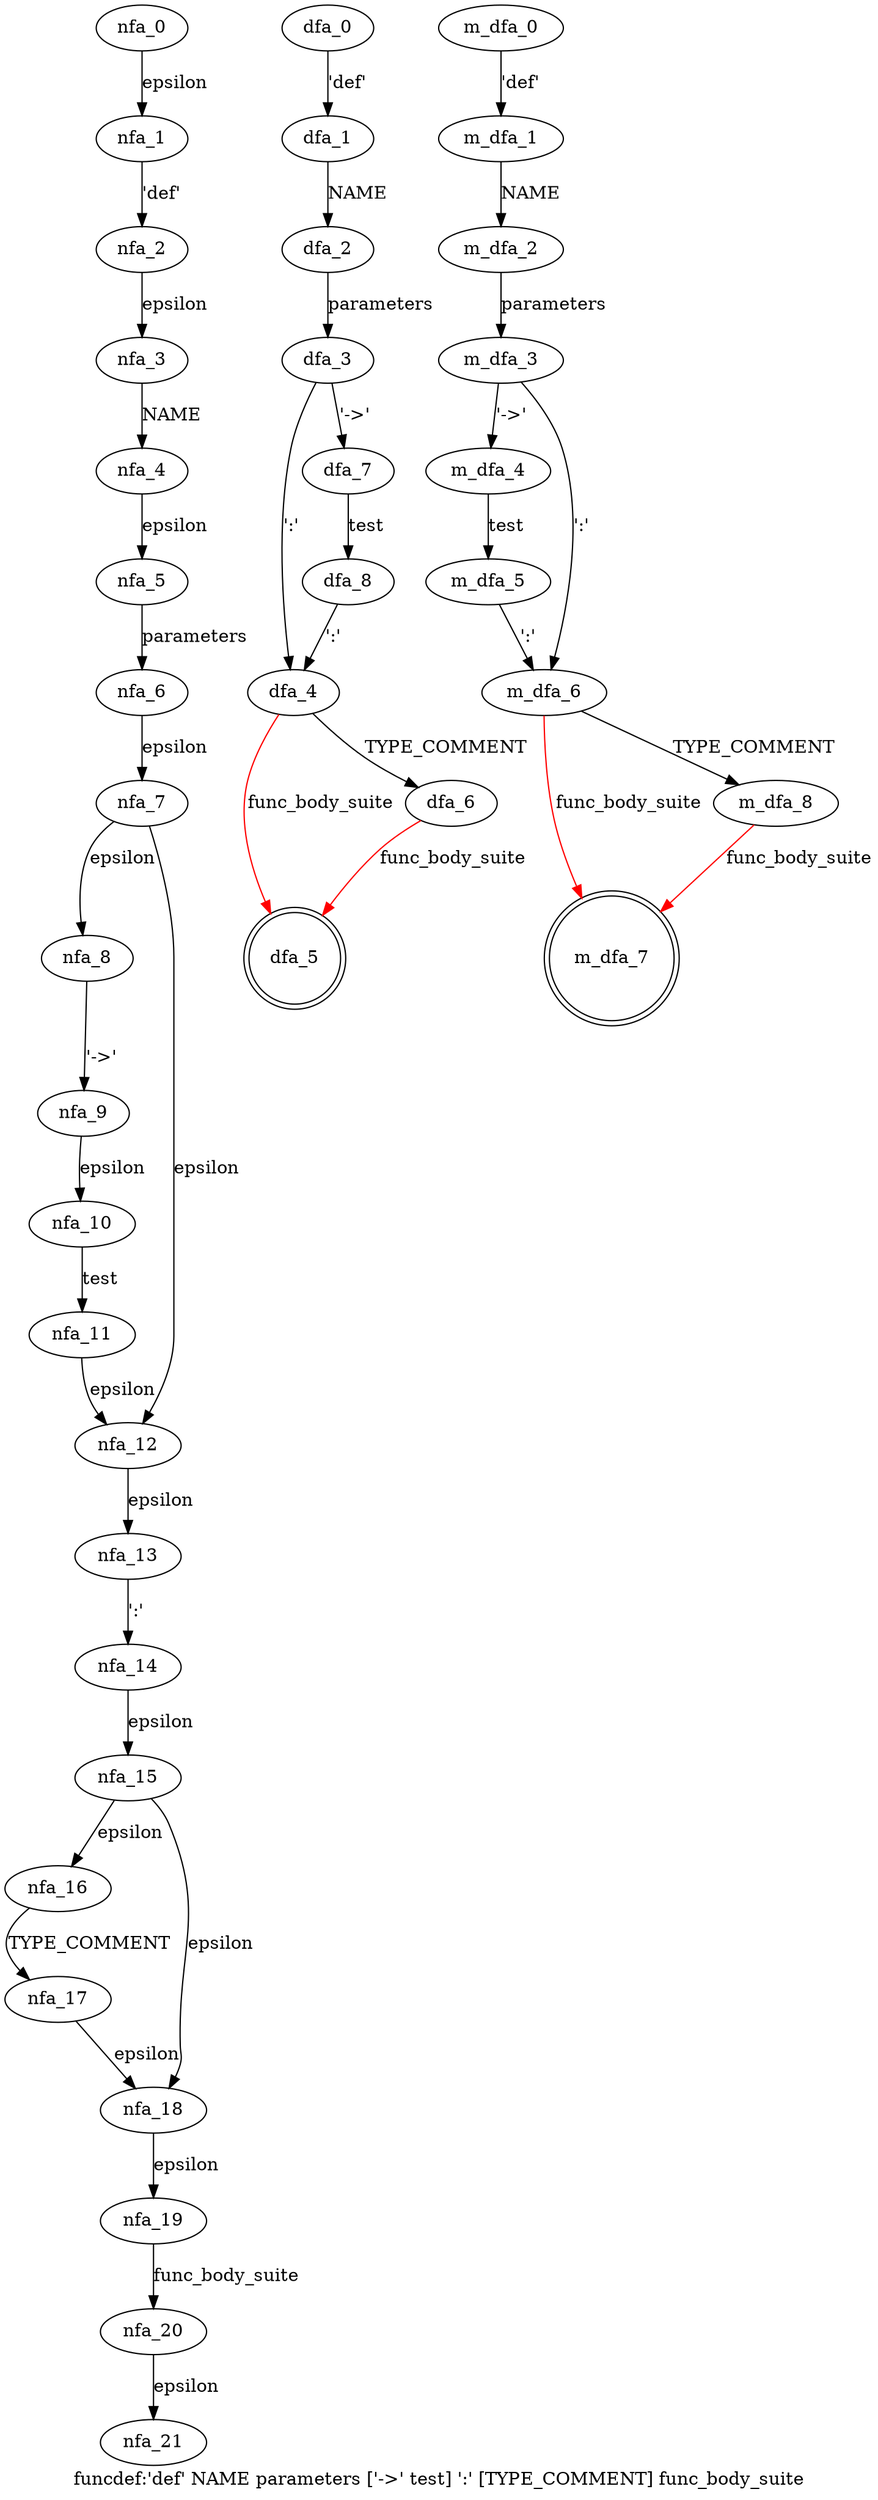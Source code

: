 digraph funcdef {
 graph[label="funcdef:'def' NAME parameters ['->' test] ':' [TYPE_COMMENT] func_body_suite"]
 subgraph funcdef_nfa {
  nfa_0->nfa_1[label="epsilon"]
  nfa_1->nfa_2[label="'def'"]
  nfa_2->nfa_3[label="epsilon"]
  nfa_3->nfa_4[label="NAME"]
  nfa_4->nfa_5[label="epsilon"]
  nfa_5->nfa_6[label="parameters"]
  nfa_6->nfa_7[label="epsilon"]
  nfa_7->nfa_8[label="epsilon"]
  nfa_8->nfa_9[label="'->'"]
  nfa_9->nfa_10[label="epsilon"]
  nfa_10->nfa_11[label="test"]
  nfa_11->nfa_12[label="epsilon"]
  nfa_12->nfa_13[label="epsilon"]
  nfa_13->nfa_14[label="':'"]
  nfa_14->nfa_15[label="epsilon"]
  nfa_15->nfa_16[label="epsilon"]
  nfa_16->nfa_17[label="TYPE_COMMENT"]
  nfa_17->nfa_18[label="epsilon"]
  nfa_18->nfa_19[label="epsilon"]
  nfa_19->nfa_20[label="func_body_suite"]
  nfa_20->nfa_21[label="epsilon"]
  nfa_15->nfa_18[label="epsilon"]
  nfa_7->nfa_12[label="epsilon"]
  }
 subgraph funcdef_dfa {
  dfa_0->dfa_1[label="'def'"]
  dfa_1->dfa_2[label="NAME"]
  dfa_2->dfa_3[label="parameters"]
  dfa_3->dfa_4[label="':'"]
  dfa_4->dfa_5[label="func_body_suite",color=red]
  dfa_4->dfa_6[label="TYPE_COMMENT"]
  dfa_6->dfa_5[label="func_body_suite",color=red]
  dfa_3->dfa_7[label="'->'"]
  dfa_7->dfa_8[label="test"]
  dfa_8->dfa_4[label="':'"]
  dfa_5[shape=doublecircle]
  }
 subgraph funcdef_m_dfa {
  m_dfa_0->m_dfa_1[label="'def'"]
  m_dfa_1->m_dfa_2[label="NAME"]
  m_dfa_2->m_dfa_3[label="parameters"]
  m_dfa_3->m_dfa_4[label="'->'"]
  m_dfa_4->m_dfa_5[label="test"]
  m_dfa_5->m_dfa_6[label="':'"]
  m_dfa_6->m_dfa_7[label="func_body_suite",color=red]
  m_dfa_6->m_dfa_8[label="TYPE_COMMENT"]
  m_dfa_8->m_dfa_7[label="func_body_suite",color=red]
  m_dfa_3->m_dfa_6[label="':'"]
  m_dfa_7[shape=doublecircle]
  }
}
